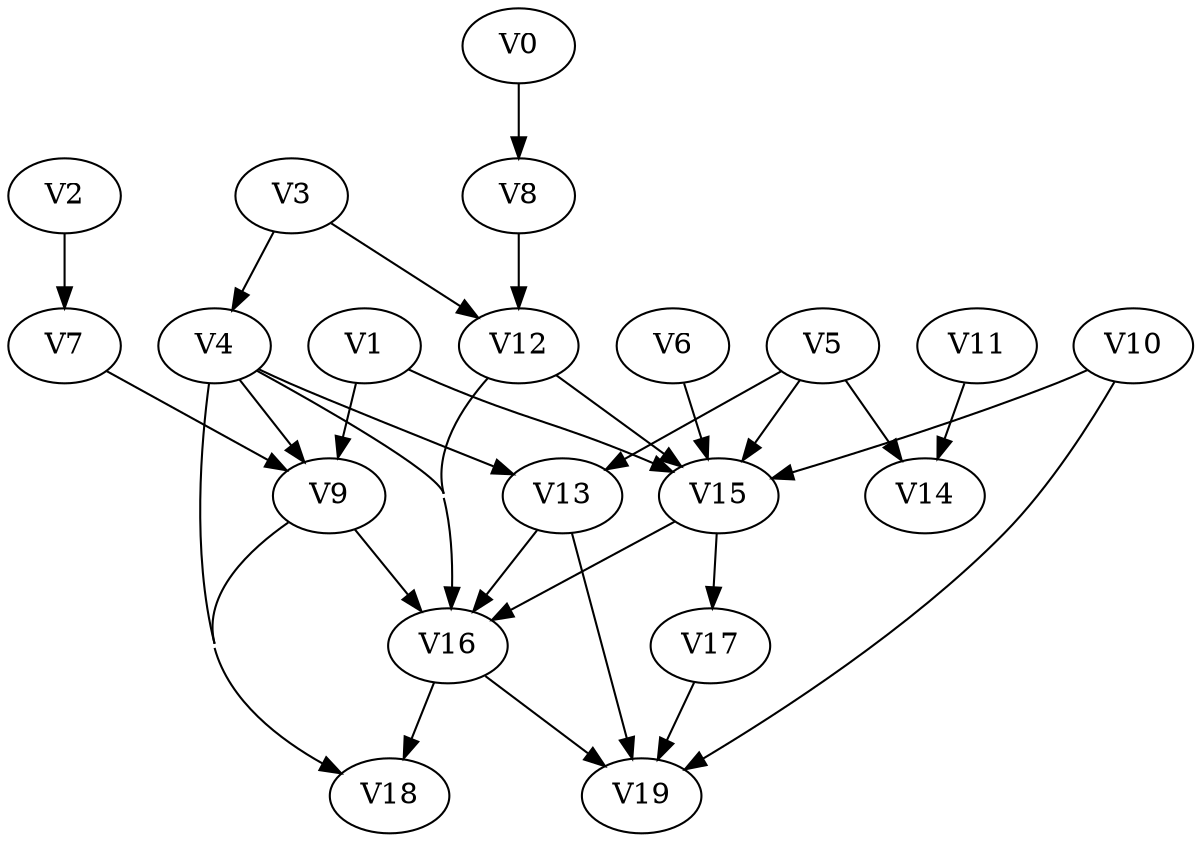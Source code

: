 strict digraph my_dotgraph {
concentrate=True;
V0;
V1;
V2;
V3;
V4;
V5;
V6;
V7;
V8;
V9;
V10;
V11;
V12;
V13;
V14;
V15;
V16;
V17;
V18;
V19;
V0 -> V8;
V1 -> V9;
V1 -> V15;
V2 -> V7;
V3 -> V4;
V3 -> V12;
V4 -> V9;
V4 -> V13;
V4 -> V16;
V4 -> V18;
V5 -> V13;
V5 -> V14;
V5 -> V15;
V6 -> V15;
V7 -> V9;
V8 -> V12;
V9 -> V16;
V9 -> V18;
V10 -> V15;
V10 -> V19;
V11 -> V14;
V12 -> V15;
V12 -> V16;
V13 -> V16;
V13 -> V19;
V15 -> V16;
V15 -> V17;
V16 -> V18;
V16 -> V19;
V17 -> V19;
}